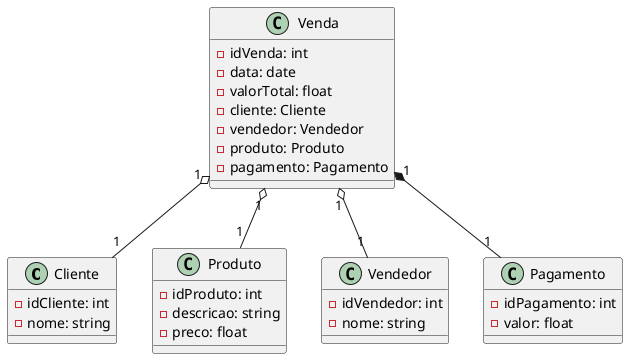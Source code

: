 @startuml
class Cliente {
  - idCliente: int
  - nome: string
}

class Produto {
  - idProduto: int
  - descricao: string
  - preco: float
}

class Vendedor {
  - idVendedor: int
  - nome: string
}

class Pagamento {
  - idPagamento: int
  - valor: float
}

class Venda {
  - idVenda: int
  - data: date
  - valorTotal: float
  - cliente: Cliente
  - vendedor: Vendedor
  - produto: Produto
  - pagamento: Pagamento
}

Venda "1" o-- "1" Cliente
Venda "1" o-- "1" Vendedor
Venda "1" o-- "1" Produto
Venda "1" *-- "1" Pagamento

@enduml
